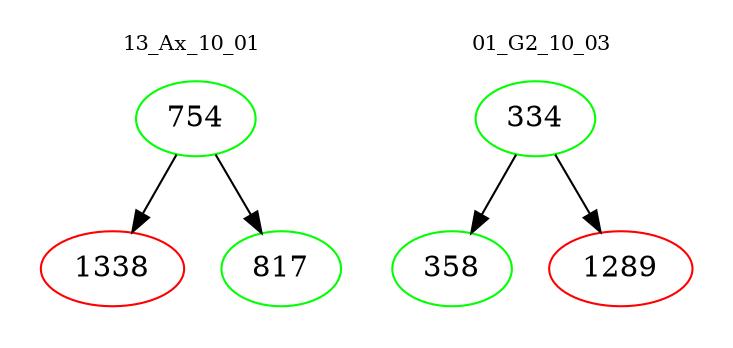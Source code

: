 digraph{
subgraph cluster_0 {
color = white
label = "13_Ax_10_01";
fontsize=10;
T0_754 [label="754", color="green"]
T0_754 -> T0_1338 [color="black"]
T0_1338 [label="1338", color="red"]
T0_754 -> T0_817 [color="black"]
T0_817 [label="817", color="green"]
}
subgraph cluster_1 {
color = white
label = "01_G2_10_03";
fontsize=10;
T1_334 [label="334", color="green"]
T1_334 -> T1_358 [color="black"]
T1_358 [label="358", color="green"]
T1_334 -> T1_1289 [color="black"]
T1_1289 [label="1289", color="red"]
}
}
